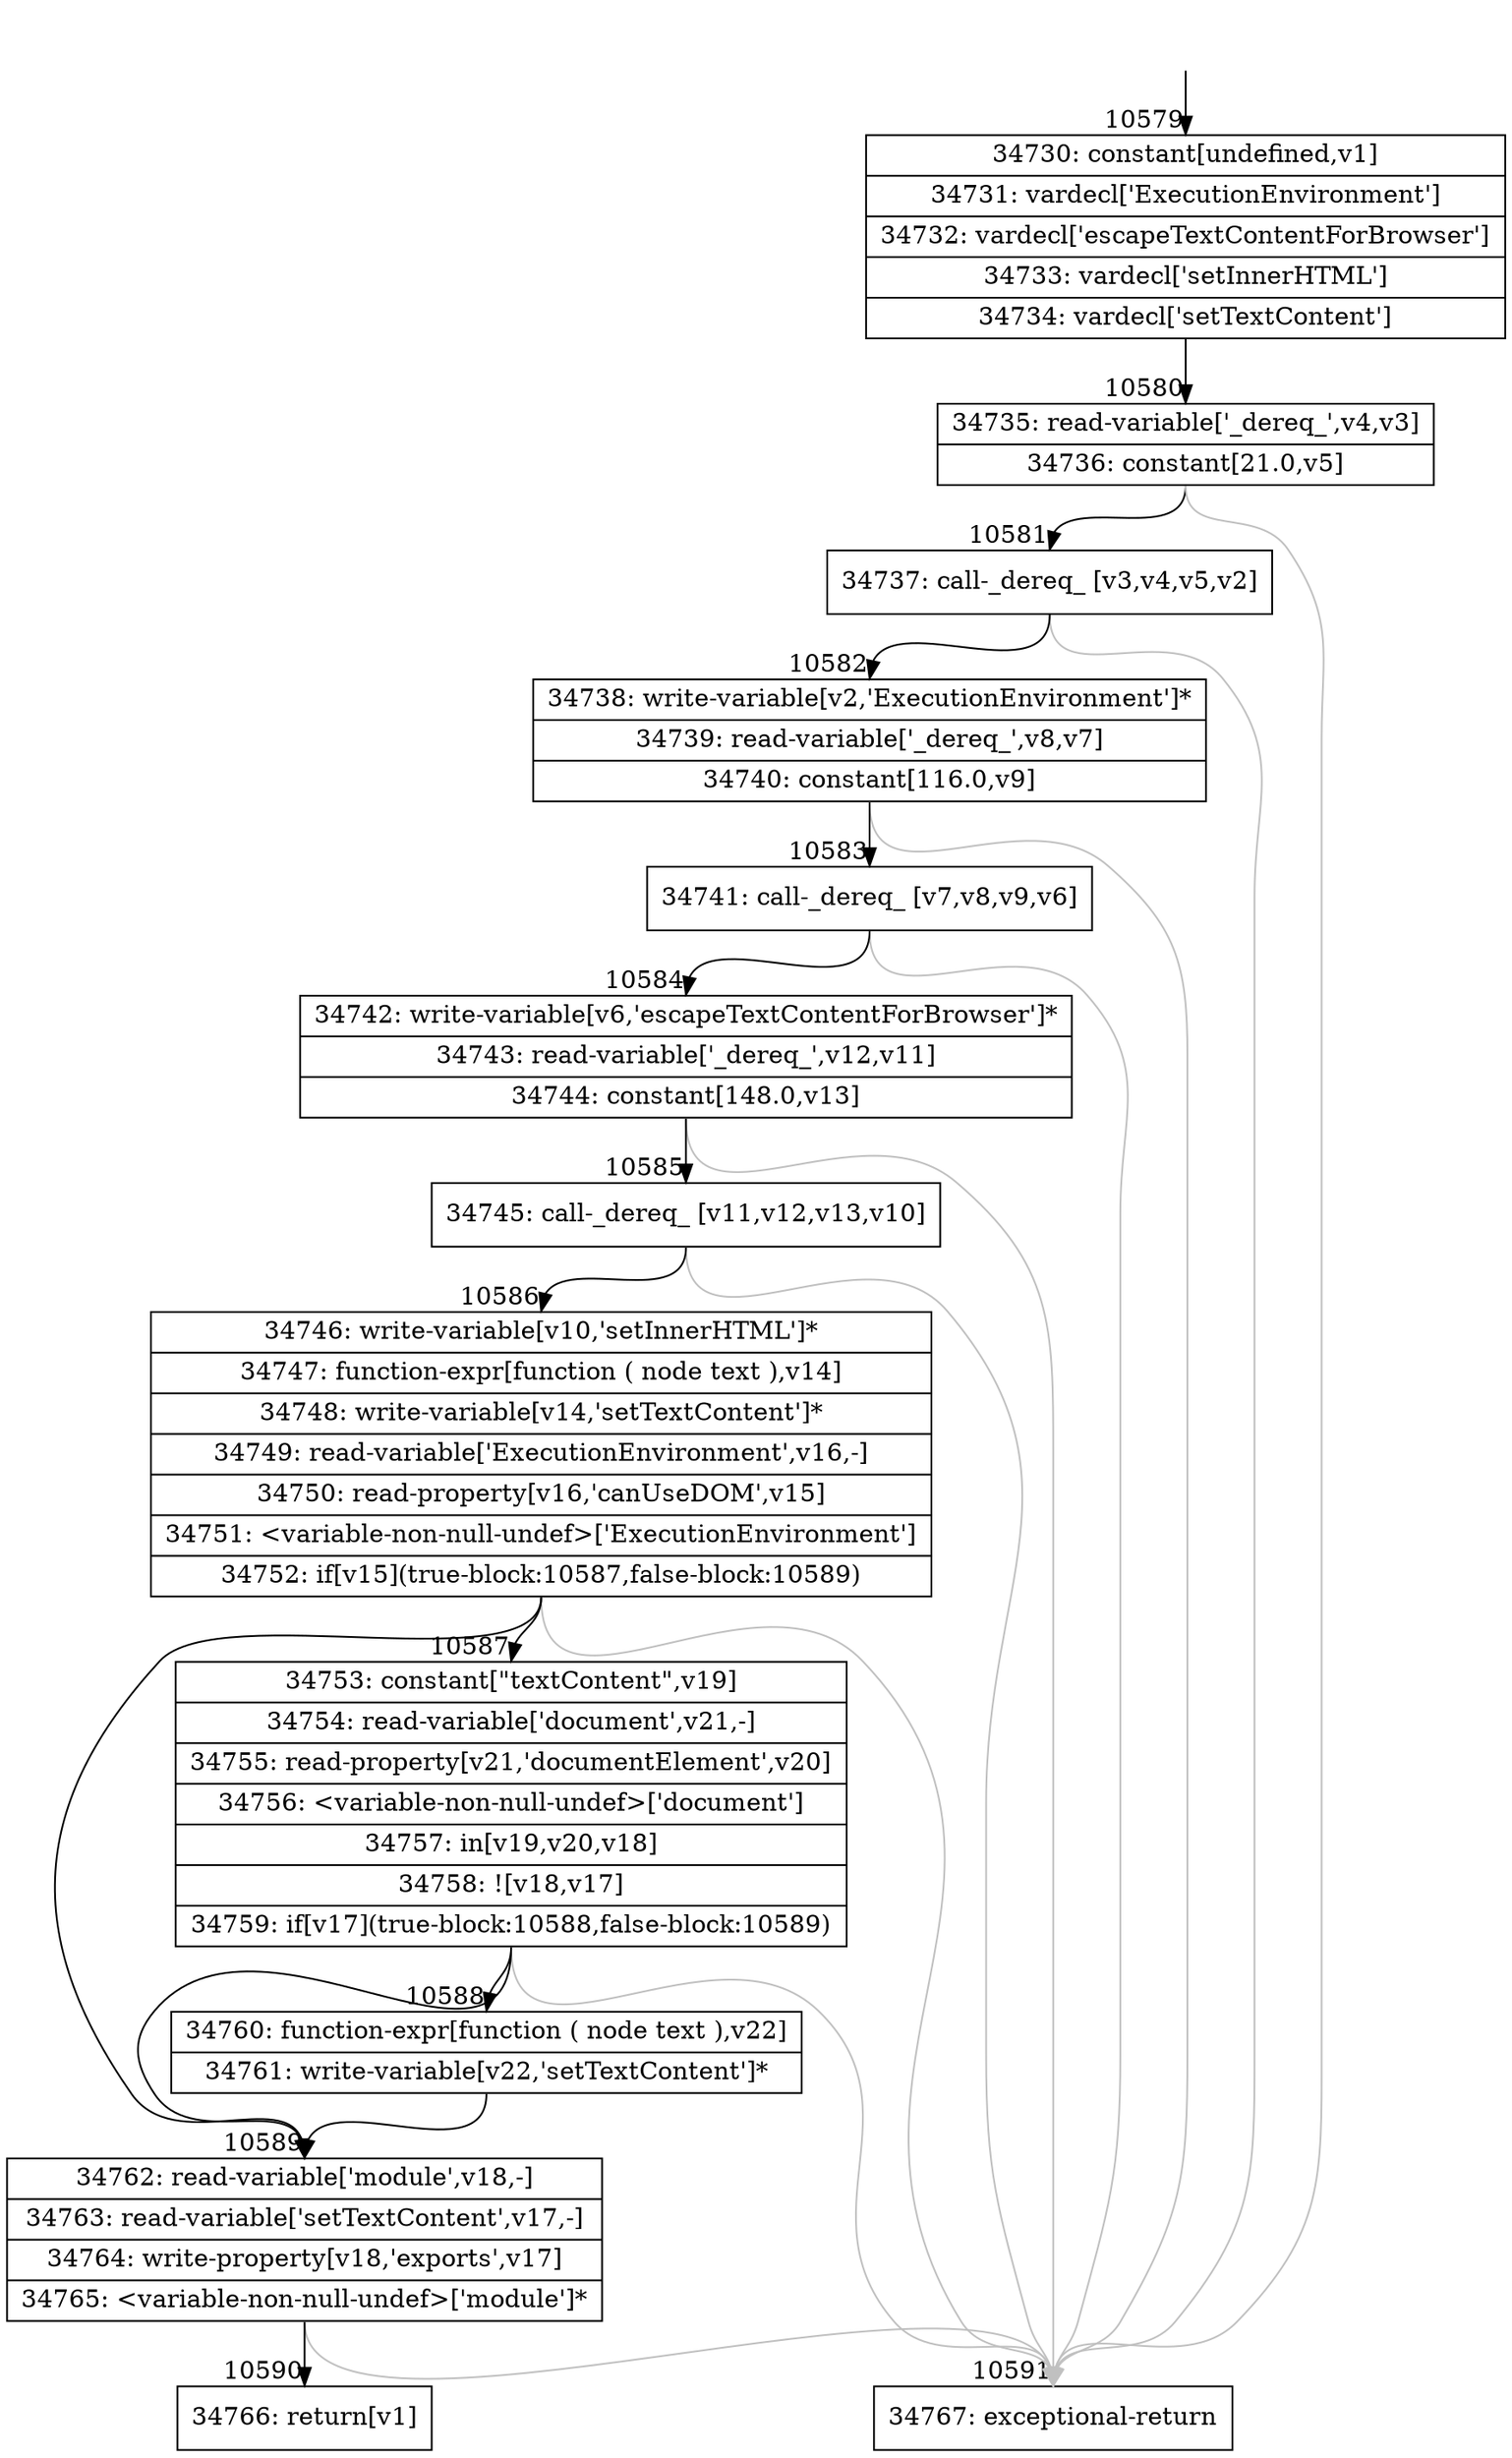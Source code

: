 digraph {
rankdir="TD"
BB_entry801[shape=none,label=""];
BB_entry801 -> BB10579 [tailport=s, headport=n, headlabel="    10579"]
BB10579 [shape=record label="{34730: constant[undefined,v1]|34731: vardecl['ExecutionEnvironment']|34732: vardecl['escapeTextContentForBrowser']|34733: vardecl['setInnerHTML']|34734: vardecl['setTextContent']}" ] 
BB10579 -> BB10580 [tailport=s, headport=n, headlabel="      10580"]
BB10580 [shape=record label="{34735: read-variable['_dereq_',v4,v3]|34736: constant[21.0,v5]}" ] 
BB10580 -> BB10581 [tailport=s, headport=n, headlabel="      10581"]
BB10580 -> BB10591 [tailport=s, headport=n, color=gray, headlabel="      10591"]
BB10581 [shape=record label="{34737: call-_dereq_ [v3,v4,v5,v2]}" ] 
BB10581 -> BB10582 [tailport=s, headport=n, headlabel="      10582"]
BB10581 -> BB10591 [tailport=s, headport=n, color=gray]
BB10582 [shape=record label="{34738: write-variable[v2,'ExecutionEnvironment']*|34739: read-variable['_dereq_',v8,v7]|34740: constant[116.0,v9]}" ] 
BB10582 -> BB10583 [tailport=s, headport=n, headlabel="      10583"]
BB10582 -> BB10591 [tailport=s, headport=n, color=gray]
BB10583 [shape=record label="{34741: call-_dereq_ [v7,v8,v9,v6]}" ] 
BB10583 -> BB10584 [tailport=s, headport=n, headlabel="      10584"]
BB10583 -> BB10591 [tailport=s, headport=n, color=gray]
BB10584 [shape=record label="{34742: write-variable[v6,'escapeTextContentForBrowser']*|34743: read-variable['_dereq_',v12,v11]|34744: constant[148.0,v13]}" ] 
BB10584 -> BB10585 [tailport=s, headport=n, headlabel="      10585"]
BB10584 -> BB10591 [tailport=s, headport=n, color=gray]
BB10585 [shape=record label="{34745: call-_dereq_ [v11,v12,v13,v10]}" ] 
BB10585 -> BB10586 [tailport=s, headport=n, headlabel="      10586"]
BB10585 -> BB10591 [tailport=s, headport=n, color=gray]
BB10586 [shape=record label="{34746: write-variable[v10,'setInnerHTML']*|34747: function-expr[function ( node text ),v14]|34748: write-variable[v14,'setTextContent']*|34749: read-variable['ExecutionEnvironment',v16,-]|34750: read-property[v16,'canUseDOM',v15]|34751: \<variable-non-null-undef\>['ExecutionEnvironment']|34752: if[v15](true-block:10587,false-block:10589)}" ] 
BB10586 -> BB10587 [tailport=s, headport=n, headlabel="      10587"]
BB10586 -> BB10589 [tailport=s, headport=n, headlabel="      10589"]
BB10586 -> BB10591 [tailport=s, headport=n, color=gray]
BB10587 [shape=record label="{34753: constant[\"textContent\",v19]|34754: read-variable['document',v21,-]|34755: read-property[v21,'documentElement',v20]|34756: \<variable-non-null-undef\>['document']|34757: in[v19,v20,v18]|34758: ![v18,v17]|34759: if[v17](true-block:10588,false-block:10589)}" ] 
BB10587 -> BB10588 [tailport=s, headport=n, headlabel="      10588"]
BB10587 -> BB10589 [tailport=s, headport=n]
BB10587 -> BB10591 [tailport=s, headport=n, color=gray]
BB10588 [shape=record label="{34760: function-expr[function ( node text ),v22]|34761: write-variable[v22,'setTextContent']*}" ] 
BB10588 -> BB10589 [tailport=s, headport=n]
BB10589 [shape=record label="{34762: read-variable['module',v18,-]|34763: read-variable['setTextContent',v17,-]|34764: write-property[v18,'exports',v17]|34765: \<variable-non-null-undef\>['module']*}" ] 
BB10589 -> BB10590 [tailport=s, headport=n, headlabel="      10590"]
BB10589 -> BB10591 [tailport=s, headport=n, color=gray]
BB10590 [shape=record label="{34766: return[v1]}" ] 
BB10591 [shape=record label="{34767: exceptional-return}" ] 
//#$~ 19071
}
